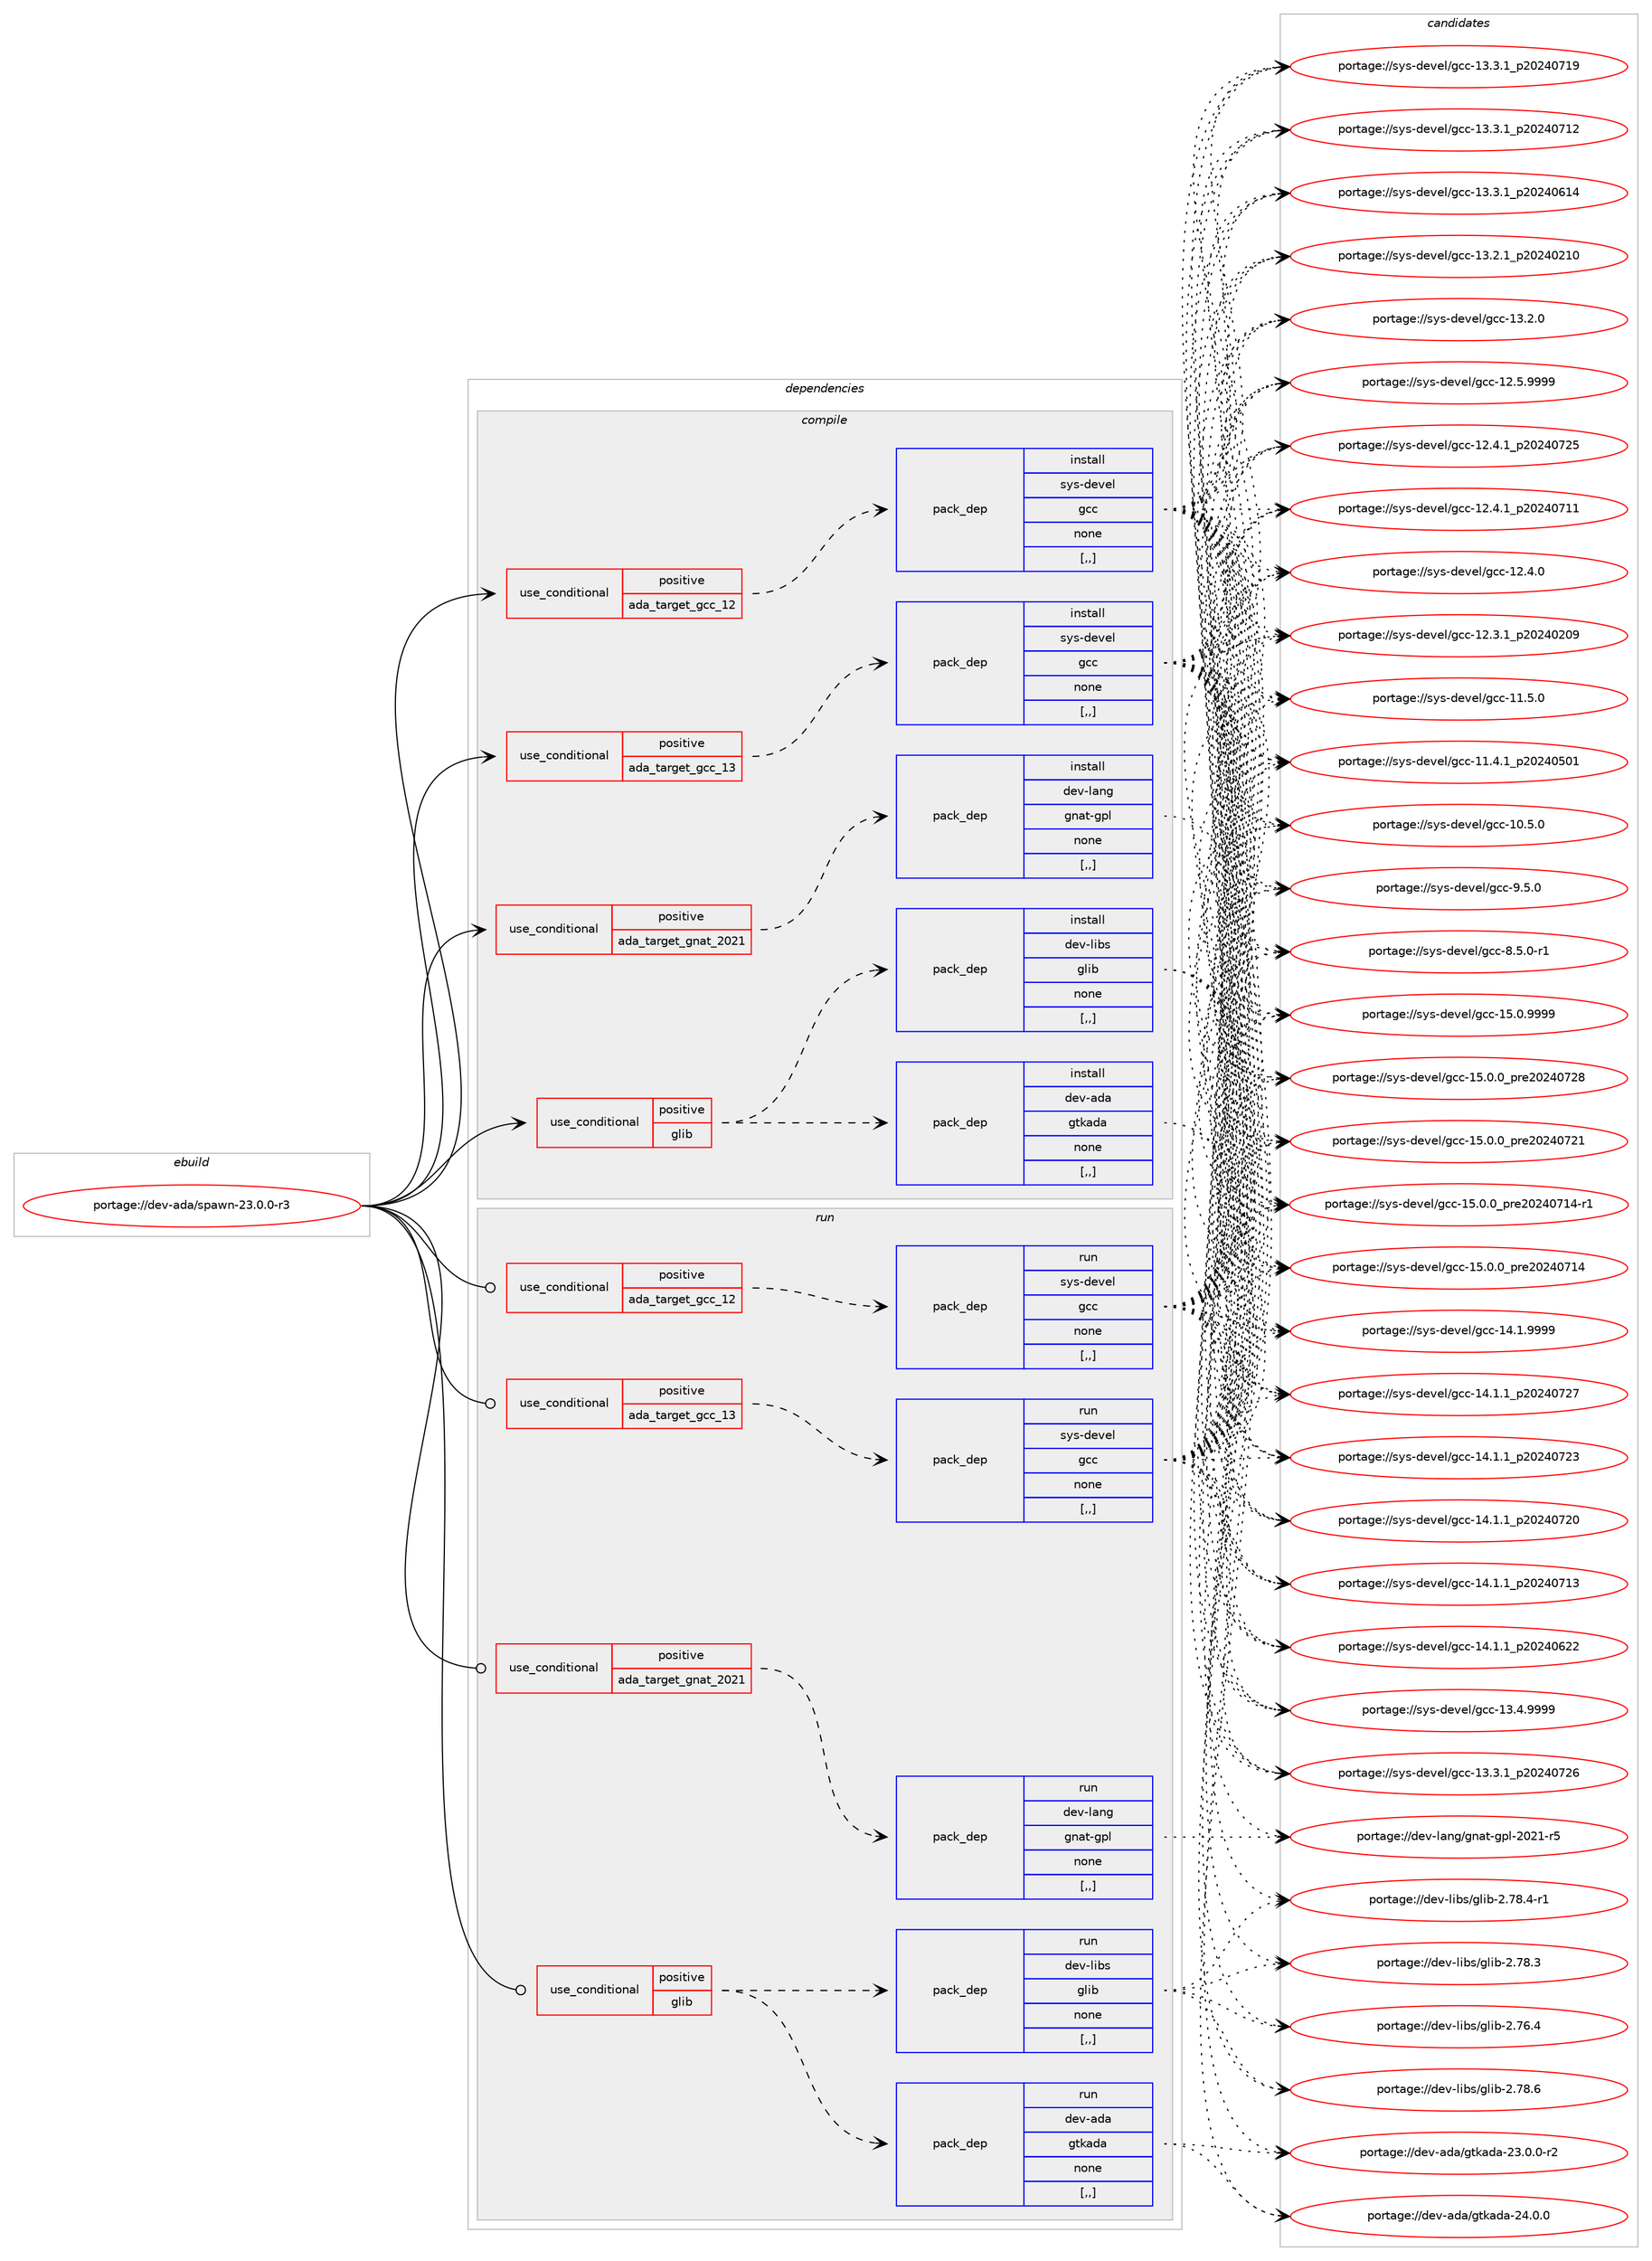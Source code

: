 digraph prolog {

# *************
# Graph options
# *************

newrank=true;
concentrate=true;
compound=true;
graph [rankdir=LR,fontname=Helvetica,fontsize=10,ranksep=1.5];#, ranksep=2.5, nodesep=0.2];
edge  [arrowhead=vee];
node  [fontname=Helvetica,fontsize=10];

# **********
# The ebuild
# **********

subgraph cluster_leftcol {
color=gray;
label=<<i>ebuild</i>>;
id [label="portage://dev-ada/spawn-23.0.0-r3", color=red, width=4, href="../dev-ada/spawn-23.0.0-r3.svg"];
}

# ****************
# The dependencies
# ****************

subgraph cluster_midcol {
color=gray;
label=<<i>dependencies</i>>;
subgraph cluster_compile {
fillcolor="#eeeeee";
style=filled;
label=<<i>compile</i>>;
subgraph cond16732 {
dependency64631 [label=<<TABLE BORDER="0" CELLBORDER="1" CELLSPACING="0" CELLPADDING="4"><TR><TD ROWSPAN="3" CELLPADDING="10">use_conditional</TD></TR><TR><TD>positive</TD></TR><TR><TD>ada_target_gcc_12</TD></TR></TABLE>>, shape=none, color=red];
subgraph pack46979 {
dependency64632 [label=<<TABLE BORDER="0" CELLBORDER="1" CELLSPACING="0" CELLPADDING="4" WIDTH="220"><TR><TD ROWSPAN="6" CELLPADDING="30">pack_dep</TD></TR><TR><TD WIDTH="110">install</TD></TR><TR><TD>sys-devel</TD></TR><TR><TD>gcc</TD></TR><TR><TD>none</TD></TR><TR><TD>[,,]</TD></TR></TABLE>>, shape=none, color=blue];
}
dependency64631:e -> dependency64632:w [weight=20,style="dashed",arrowhead="vee"];
}
id:e -> dependency64631:w [weight=20,style="solid",arrowhead="vee"];
subgraph cond16733 {
dependency64633 [label=<<TABLE BORDER="0" CELLBORDER="1" CELLSPACING="0" CELLPADDING="4"><TR><TD ROWSPAN="3" CELLPADDING="10">use_conditional</TD></TR><TR><TD>positive</TD></TR><TR><TD>ada_target_gcc_13</TD></TR></TABLE>>, shape=none, color=red];
subgraph pack46980 {
dependency64634 [label=<<TABLE BORDER="0" CELLBORDER="1" CELLSPACING="0" CELLPADDING="4" WIDTH="220"><TR><TD ROWSPAN="6" CELLPADDING="30">pack_dep</TD></TR><TR><TD WIDTH="110">install</TD></TR><TR><TD>sys-devel</TD></TR><TR><TD>gcc</TD></TR><TR><TD>none</TD></TR><TR><TD>[,,]</TD></TR></TABLE>>, shape=none, color=blue];
}
dependency64633:e -> dependency64634:w [weight=20,style="dashed",arrowhead="vee"];
}
id:e -> dependency64633:w [weight=20,style="solid",arrowhead="vee"];
subgraph cond16734 {
dependency64635 [label=<<TABLE BORDER="0" CELLBORDER="1" CELLSPACING="0" CELLPADDING="4"><TR><TD ROWSPAN="3" CELLPADDING="10">use_conditional</TD></TR><TR><TD>positive</TD></TR><TR><TD>ada_target_gnat_2021</TD></TR></TABLE>>, shape=none, color=red];
subgraph pack46981 {
dependency64636 [label=<<TABLE BORDER="0" CELLBORDER="1" CELLSPACING="0" CELLPADDING="4" WIDTH="220"><TR><TD ROWSPAN="6" CELLPADDING="30">pack_dep</TD></TR><TR><TD WIDTH="110">install</TD></TR><TR><TD>dev-lang</TD></TR><TR><TD>gnat-gpl</TD></TR><TR><TD>none</TD></TR><TR><TD>[,,]</TD></TR></TABLE>>, shape=none, color=blue];
}
dependency64635:e -> dependency64636:w [weight=20,style="dashed",arrowhead="vee"];
}
id:e -> dependency64635:w [weight=20,style="solid",arrowhead="vee"];
subgraph cond16735 {
dependency64637 [label=<<TABLE BORDER="0" CELLBORDER="1" CELLSPACING="0" CELLPADDING="4"><TR><TD ROWSPAN="3" CELLPADDING="10">use_conditional</TD></TR><TR><TD>positive</TD></TR><TR><TD>glib</TD></TR></TABLE>>, shape=none, color=red];
subgraph pack46982 {
dependency64638 [label=<<TABLE BORDER="0" CELLBORDER="1" CELLSPACING="0" CELLPADDING="4" WIDTH="220"><TR><TD ROWSPAN="6" CELLPADDING="30">pack_dep</TD></TR><TR><TD WIDTH="110">install</TD></TR><TR><TD>dev-ada</TD></TR><TR><TD>gtkada</TD></TR><TR><TD>none</TD></TR><TR><TD>[,,]</TD></TR></TABLE>>, shape=none, color=blue];
}
dependency64637:e -> dependency64638:w [weight=20,style="dashed",arrowhead="vee"];
subgraph pack46983 {
dependency64639 [label=<<TABLE BORDER="0" CELLBORDER="1" CELLSPACING="0" CELLPADDING="4" WIDTH="220"><TR><TD ROWSPAN="6" CELLPADDING="30">pack_dep</TD></TR><TR><TD WIDTH="110">install</TD></TR><TR><TD>dev-libs</TD></TR><TR><TD>glib</TD></TR><TR><TD>none</TD></TR><TR><TD>[,,]</TD></TR></TABLE>>, shape=none, color=blue];
}
dependency64637:e -> dependency64639:w [weight=20,style="dashed",arrowhead="vee"];
}
id:e -> dependency64637:w [weight=20,style="solid",arrowhead="vee"];
}
subgraph cluster_compileandrun {
fillcolor="#eeeeee";
style=filled;
label=<<i>compile and run</i>>;
}
subgraph cluster_run {
fillcolor="#eeeeee";
style=filled;
label=<<i>run</i>>;
subgraph cond16736 {
dependency64640 [label=<<TABLE BORDER="0" CELLBORDER="1" CELLSPACING="0" CELLPADDING="4"><TR><TD ROWSPAN="3" CELLPADDING="10">use_conditional</TD></TR><TR><TD>positive</TD></TR><TR><TD>ada_target_gcc_12</TD></TR></TABLE>>, shape=none, color=red];
subgraph pack46984 {
dependency64641 [label=<<TABLE BORDER="0" CELLBORDER="1" CELLSPACING="0" CELLPADDING="4" WIDTH="220"><TR><TD ROWSPAN="6" CELLPADDING="30">pack_dep</TD></TR><TR><TD WIDTH="110">run</TD></TR><TR><TD>sys-devel</TD></TR><TR><TD>gcc</TD></TR><TR><TD>none</TD></TR><TR><TD>[,,]</TD></TR></TABLE>>, shape=none, color=blue];
}
dependency64640:e -> dependency64641:w [weight=20,style="dashed",arrowhead="vee"];
}
id:e -> dependency64640:w [weight=20,style="solid",arrowhead="odot"];
subgraph cond16737 {
dependency64642 [label=<<TABLE BORDER="0" CELLBORDER="1" CELLSPACING="0" CELLPADDING="4"><TR><TD ROWSPAN="3" CELLPADDING="10">use_conditional</TD></TR><TR><TD>positive</TD></TR><TR><TD>ada_target_gcc_13</TD></TR></TABLE>>, shape=none, color=red];
subgraph pack46985 {
dependency64643 [label=<<TABLE BORDER="0" CELLBORDER="1" CELLSPACING="0" CELLPADDING="4" WIDTH="220"><TR><TD ROWSPAN="6" CELLPADDING="30">pack_dep</TD></TR><TR><TD WIDTH="110">run</TD></TR><TR><TD>sys-devel</TD></TR><TR><TD>gcc</TD></TR><TR><TD>none</TD></TR><TR><TD>[,,]</TD></TR></TABLE>>, shape=none, color=blue];
}
dependency64642:e -> dependency64643:w [weight=20,style="dashed",arrowhead="vee"];
}
id:e -> dependency64642:w [weight=20,style="solid",arrowhead="odot"];
subgraph cond16738 {
dependency64644 [label=<<TABLE BORDER="0" CELLBORDER="1" CELLSPACING="0" CELLPADDING="4"><TR><TD ROWSPAN="3" CELLPADDING="10">use_conditional</TD></TR><TR><TD>positive</TD></TR><TR><TD>ada_target_gnat_2021</TD></TR></TABLE>>, shape=none, color=red];
subgraph pack46986 {
dependency64645 [label=<<TABLE BORDER="0" CELLBORDER="1" CELLSPACING="0" CELLPADDING="4" WIDTH="220"><TR><TD ROWSPAN="6" CELLPADDING="30">pack_dep</TD></TR><TR><TD WIDTH="110">run</TD></TR><TR><TD>dev-lang</TD></TR><TR><TD>gnat-gpl</TD></TR><TR><TD>none</TD></TR><TR><TD>[,,]</TD></TR></TABLE>>, shape=none, color=blue];
}
dependency64644:e -> dependency64645:w [weight=20,style="dashed",arrowhead="vee"];
}
id:e -> dependency64644:w [weight=20,style="solid",arrowhead="odot"];
subgraph cond16739 {
dependency64646 [label=<<TABLE BORDER="0" CELLBORDER="1" CELLSPACING="0" CELLPADDING="4"><TR><TD ROWSPAN="3" CELLPADDING="10">use_conditional</TD></TR><TR><TD>positive</TD></TR><TR><TD>glib</TD></TR></TABLE>>, shape=none, color=red];
subgraph pack46987 {
dependency64647 [label=<<TABLE BORDER="0" CELLBORDER="1" CELLSPACING="0" CELLPADDING="4" WIDTH="220"><TR><TD ROWSPAN="6" CELLPADDING="30">pack_dep</TD></TR><TR><TD WIDTH="110">run</TD></TR><TR><TD>dev-ada</TD></TR><TR><TD>gtkada</TD></TR><TR><TD>none</TD></TR><TR><TD>[,,]</TD></TR></TABLE>>, shape=none, color=blue];
}
dependency64646:e -> dependency64647:w [weight=20,style="dashed",arrowhead="vee"];
subgraph pack46988 {
dependency64648 [label=<<TABLE BORDER="0" CELLBORDER="1" CELLSPACING="0" CELLPADDING="4" WIDTH="220"><TR><TD ROWSPAN="6" CELLPADDING="30">pack_dep</TD></TR><TR><TD WIDTH="110">run</TD></TR><TR><TD>dev-libs</TD></TR><TR><TD>glib</TD></TR><TR><TD>none</TD></TR><TR><TD>[,,]</TD></TR></TABLE>>, shape=none, color=blue];
}
dependency64646:e -> dependency64648:w [weight=20,style="dashed",arrowhead="vee"];
}
id:e -> dependency64646:w [weight=20,style="solid",arrowhead="odot"];
}
}

# **************
# The candidates
# **************

subgraph cluster_choices {
rank=same;
color=gray;
label=<<i>candidates</i>>;

subgraph choice46979 {
color=black;
nodesep=1;
choice1151211154510010111810110847103999945495346484657575757 [label="portage://sys-devel/gcc-15.0.9999", color=red, width=4,href="../sys-devel/gcc-15.0.9999.svg"];
choice1151211154510010111810110847103999945495346484648951121141015048505248555056 [label="portage://sys-devel/gcc-15.0.0_pre20240728", color=red, width=4,href="../sys-devel/gcc-15.0.0_pre20240728.svg"];
choice1151211154510010111810110847103999945495346484648951121141015048505248555049 [label="portage://sys-devel/gcc-15.0.0_pre20240721", color=red, width=4,href="../sys-devel/gcc-15.0.0_pre20240721.svg"];
choice11512111545100101118101108471039999454953464846489511211410150485052485549524511449 [label="portage://sys-devel/gcc-15.0.0_pre20240714-r1", color=red, width=4,href="../sys-devel/gcc-15.0.0_pre20240714-r1.svg"];
choice1151211154510010111810110847103999945495346484648951121141015048505248554952 [label="portage://sys-devel/gcc-15.0.0_pre20240714", color=red, width=4,href="../sys-devel/gcc-15.0.0_pre20240714.svg"];
choice1151211154510010111810110847103999945495246494657575757 [label="portage://sys-devel/gcc-14.1.9999", color=red, width=4,href="../sys-devel/gcc-14.1.9999.svg"];
choice1151211154510010111810110847103999945495246494649951125048505248555055 [label="portage://sys-devel/gcc-14.1.1_p20240727", color=red, width=4,href="../sys-devel/gcc-14.1.1_p20240727.svg"];
choice1151211154510010111810110847103999945495246494649951125048505248555051 [label="portage://sys-devel/gcc-14.1.1_p20240723", color=red, width=4,href="../sys-devel/gcc-14.1.1_p20240723.svg"];
choice1151211154510010111810110847103999945495246494649951125048505248555048 [label="portage://sys-devel/gcc-14.1.1_p20240720", color=red, width=4,href="../sys-devel/gcc-14.1.1_p20240720.svg"];
choice1151211154510010111810110847103999945495246494649951125048505248554951 [label="portage://sys-devel/gcc-14.1.1_p20240713", color=red, width=4,href="../sys-devel/gcc-14.1.1_p20240713.svg"];
choice1151211154510010111810110847103999945495246494649951125048505248545050 [label="portage://sys-devel/gcc-14.1.1_p20240622", color=red, width=4,href="../sys-devel/gcc-14.1.1_p20240622.svg"];
choice1151211154510010111810110847103999945495146524657575757 [label="portage://sys-devel/gcc-13.4.9999", color=red, width=4,href="../sys-devel/gcc-13.4.9999.svg"];
choice1151211154510010111810110847103999945495146514649951125048505248555054 [label="portage://sys-devel/gcc-13.3.1_p20240726", color=red, width=4,href="../sys-devel/gcc-13.3.1_p20240726.svg"];
choice1151211154510010111810110847103999945495146514649951125048505248554957 [label="portage://sys-devel/gcc-13.3.1_p20240719", color=red, width=4,href="../sys-devel/gcc-13.3.1_p20240719.svg"];
choice1151211154510010111810110847103999945495146514649951125048505248554950 [label="portage://sys-devel/gcc-13.3.1_p20240712", color=red, width=4,href="../sys-devel/gcc-13.3.1_p20240712.svg"];
choice1151211154510010111810110847103999945495146514649951125048505248544952 [label="portage://sys-devel/gcc-13.3.1_p20240614", color=red, width=4,href="../sys-devel/gcc-13.3.1_p20240614.svg"];
choice1151211154510010111810110847103999945495146504649951125048505248504948 [label="portage://sys-devel/gcc-13.2.1_p20240210", color=red, width=4,href="../sys-devel/gcc-13.2.1_p20240210.svg"];
choice1151211154510010111810110847103999945495146504648 [label="portage://sys-devel/gcc-13.2.0", color=red, width=4,href="../sys-devel/gcc-13.2.0.svg"];
choice1151211154510010111810110847103999945495046534657575757 [label="portage://sys-devel/gcc-12.5.9999", color=red, width=4,href="../sys-devel/gcc-12.5.9999.svg"];
choice1151211154510010111810110847103999945495046524649951125048505248555053 [label="portage://sys-devel/gcc-12.4.1_p20240725", color=red, width=4,href="../sys-devel/gcc-12.4.1_p20240725.svg"];
choice1151211154510010111810110847103999945495046524649951125048505248554949 [label="portage://sys-devel/gcc-12.4.1_p20240711", color=red, width=4,href="../sys-devel/gcc-12.4.1_p20240711.svg"];
choice1151211154510010111810110847103999945495046524648 [label="portage://sys-devel/gcc-12.4.0", color=red, width=4,href="../sys-devel/gcc-12.4.0.svg"];
choice1151211154510010111810110847103999945495046514649951125048505248504857 [label="portage://sys-devel/gcc-12.3.1_p20240209", color=red, width=4,href="../sys-devel/gcc-12.3.1_p20240209.svg"];
choice1151211154510010111810110847103999945494946534648 [label="portage://sys-devel/gcc-11.5.0", color=red, width=4,href="../sys-devel/gcc-11.5.0.svg"];
choice1151211154510010111810110847103999945494946524649951125048505248534849 [label="portage://sys-devel/gcc-11.4.1_p20240501", color=red, width=4,href="../sys-devel/gcc-11.4.1_p20240501.svg"];
choice1151211154510010111810110847103999945494846534648 [label="portage://sys-devel/gcc-10.5.0", color=red, width=4,href="../sys-devel/gcc-10.5.0.svg"];
choice11512111545100101118101108471039999455746534648 [label="portage://sys-devel/gcc-9.5.0", color=red, width=4,href="../sys-devel/gcc-9.5.0.svg"];
choice115121115451001011181011084710399994556465346484511449 [label="portage://sys-devel/gcc-8.5.0-r1", color=red, width=4,href="../sys-devel/gcc-8.5.0-r1.svg"];
dependency64632:e -> choice1151211154510010111810110847103999945495346484657575757:w [style=dotted,weight="100"];
dependency64632:e -> choice1151211154510010111810110847103999945495346484648951121141015048505248555056:w [style=dotted,weight="100"];
dependency64632:e -> choice1151211154510010111810110847103999945495346484648951121141015048505248555049:w [style=dotted,weight="100"];
dependency64632:e -> choice11512111545100101118101108471039999454953464846489511211410150485052485549524511449:w [style=dotted,weight="100"];
dependency64632:e -> choice1151211154510010111810110847103999945495346484648951121141015048505248554952:w [style=dotted,weight="100"];
dependency64632:e -> choice1151211154510010111810110847103999945495246494657575757:w [style=dotted,weight="100"];
dependency64632:e -> choice1151211154510010111810110847103999945495246494649951125048505248555055:w [style=dotted,weight="100"];
dependency64632:e -> choice1151211154510010111810110847103999945495246494649951125048505248555051:w [style=dotted,weight="100"];
dependency64632:e -> choice1151211154510010111810110847103999945495246494649951125048505248555048:w [style=dotted,weight="100"];
dependency64632:e -> choice1151211154510010111810110847103999945495246494649951125048505248554951:w [style=dotted,weight="100"];
dependency64632:e -> choice1151211154510010111810110847103999945495246494649951125048505248545050:w [style=dotted,weight="100"];
dependency64632:e -> choice1151211154510010111810110847103999945495146524657575757:w [style=dotted,weight="100"];
dependency64632:e -> choice1151211154510010111810110847103999945495146514649951125048505248555054:w [style=dotted,weight="100"];
dependency64632:e -> choice1151211154510010111810110847103999945495146514649951125048505248554957:w [style=dotted,weight="100"];
dependency64632:e -> choice1151211154510010111810110847103999945495146514649951125048505248554950:w [style=dotted,weight="100"];
dependency64632:e -> choice1151211154510010111810110847103999945495146514649951125048505248544952:w [style=dotted,weight="100"];
dependency64632:e -> choice1151211154510010111810110847103999945495146504649951125048505248504948:w [style=dotted,weight="100"];
dependency64632:e -> choice1151211154510010111810110847103999945495146504648:w [style=dotted,weight="100"];
dependency64632:e -> choice1151211154510010111810110847103999945495046534657575757:w [style=dotted,weight="100"];
dependency64632:e -> choice1151211154510010111810110847103999945495046524649951125048505248555053:w [style=dotted,weight="100"];
dependency64632:e -> choice1151211154510010111810110847103999945495046524649951125048505248554949:w [style=dotted,weight="100"];
dependency64632:e -> choice1151211154510010111810110847103999945495046524648:w [style=dotted,weight="100"];
dependency64632:e -> choice1151211154510010111810110847103999945495046514649951125048505248504857:w [style=dotted,weight="100"];
dependency64632:e -> choice1151211154510010111810110847103999945494946534648:w [style=dotted,weight="100"];
dependency64632:e -> choice1151211154510010111810110847103999945494946524649951125048505248534849:w [style=dotted,weight="100"];
dependency64632:e -> choice1151211154510010111810110847103999945494846534648:w [style=dotted,weight="100"];
dependency64632:e -> choice11512111545100101118101108471039999455746534648:w [style=dotted,weight="100"];
dependency64632:e -> choice115121115451001011181011084710399994556465346484511449:w [style=dotted,weight="100"];
}
subgraph choice46980 {
color=black;
nodesep=1;
choice1151211154510010111810110847103999945495346484657575757 [label="portage://sys-devel/gcc-15.0.9999", color=red, width=4,href="../sys-devel/gcc-15.0.9999.svg"];
choice1151211154510010111810110847103999945495346484648951121141015048505248555056 [label="portage://sys-devel/gcc-15.0.0_pre20240728", color=red, width=4,href="../sys-devel/gcc-15.0.0_pre20240728.svg"];
choice1151211154510010111810110847103999945495346484648951121141015048505248555049 [label="portage://sys-devel/gcc-15.0.0_pre20240721", color=red, width=4,href="../sys-devel/gcc-15.0.0_pre20240721.svg"];
choice11512111545100101118101108471039999454953464846489511211410150485052485549524511449 [label="portage://sys-devel/gcc-15.0.0_pre20240714-r1", color=red, width=4,href="../sys-devel/gcc-15.0.0_pre20240714-r1.svg"];
choice1151211154510010111810110847103999945495346484648951121141015048505248554952 [label="portage://sys-devel/gcc-15.0.0_pre20240714", color=red, width=4,href="../sys-devel/gcc-15.0.0_pre20240714.svg"];
choice1151211154510010111810110847103999945495246494657575757 [label="portage://sys-devel/gcc-14.1.9999", color=red, width=4,href="../sys-devel/gcc-14.1.9999.svg"];
choice1151211154510010111810110847103999945495246494649951125048505248555055 [label="portage://sys-devel/gcc-14.1.1_p20240727", color=red, width=4,href="../sys-devel/gcc-14.1.1_p20240727.svg"];
choice1151211154510010111810110847103999945495246494649951125048505248555051 [label="portage://sys-devel/gcc-14.1.1_p20240723", color=red, width=4,href="../sys-devel/gcc-14.1.1_p20240723.svg"];
choice1151211154510010111810110847103999945495246494649951125048505248555048 [label="portage://sys-devel/gcc-14.1.1_p20240720", color=red, width=4,href="../sys-devel/gcc-14.1.1_p20240720.svg"];
choice1151211154510010111810110847103999945495246494649951125048505248554951 [label="portage://sys-devel/gcc-14.1.1_p20240713", color=red, width=4,href="../sys-devel/gcc-14.1.1_p20240713.svg"];
choice1151211154510010111810110847103999945495246494649951125048505248545050 [label="portage://sys-devel/gcc-14.1.1_p20240622", color=red, width=4,href="../sys-devel/gcc-14.1.1_p20240622.svg"];
choice1151211154510010111810110847103999945495146524657575757 [label="portage://sys-devel/gcc-13.4.9999", color=red, width=4,href="../sys-devel/gcc-13.4.9999.svg"];
choice1151211154510010111810110847103999945495146514649951125048505248555054 [label="portage://sys-devel/gcc-13.3.1_p20240726", color=red, width=4,href="../sys-devel/gcc-13.3.1_p20240726.svg"];
choice1151211154510010111810110847103999945495146514649951125048505248554957 [label="portage://sys-devel/gcc-13.3.1_p20240719", color=red, width=4,href="../sys-devel/gcc-13.3.1_p20240719.svg"];
choice1151211154510010111810110847103999945495146514649951125048505248554950 [label="portage://sys-devel/gcc-13.3.1_p20240712", color=red, width=4,href="../sys-devel/gcc-13.3.1_p20240712.svg"];
choice1151211154510010111810110847103999945495146514649951125048505248544952 [label="portage://sys-devel/gcc-13.3.1_p20240614", color=red, width=4,href="../sys-devel/gcc-13.3.1_p20240614.svg"];
choice1151211154510010111810110847103999945495146504649951125048505248504948 [label="portage://sys-devel/gcc-13.2.1_p20240210", color=red, width=4,href="../sys-devel/gcc-13.2.1_p20240210.svg"];
choice1151211154510010111810110847103999945495146504648 [label="portage://sys-devel/gcc-13.2.0", color=red, width=4,href="../sys-devel/gcc-13.2.0.svg"];
choice1151211154510010111810110847103999945495046534657575757 [label="portage://sys-devel/gcc-12.5.9999", color=red, width=4,href="../sys-devel/gcc-12.5.9999.svg"];
choice1151211154510010111810110847103999945495046524649951125048505248555053 [label="portage://sys-devel/gcc-12.4.1_p20240725", color=red, width=4,href="../sys-devel/gcc-12.4.1_p20240725.svg"];
choice1151211154510010111810110847103999945495046524649951125048505248554949 [label="portage://sys-devel/gcc-12.4.1_p20240711", color=red, width=4,href="../sys-devel/gcc-12.4.1_p20240711.svg"];
choice1151211154510010111810110847103999945495046524648 [label="portage://sys-devel/gcc-12.4.0", color=red, width=4,href="../sys-devel/gcc-12.4.0.svg"];
choice1151211154510010111810110847103999945495046514649951125048505248504857 [label="portage://sys-devel/gcc-12.3.1_p20240209", color=red, width=4,href="../sys-devel/gcc-12.3.1_p20240209.svg"];
choice1151211154510010111810110847103999945494946534648 [label="portage://sys-devel/gcc-11.5.0", color=red, width=4,href="../sys-devel/gcc-11.5.0.svg"];
choice1151211154510010111810110847103999945494946524649951125048505248534849 [label="portage://sys-devel/gcc-11.4.1_p20240501", color=red, width=4,href="../sys-devel/gcc-11.4.1_p20240501.svg"];
choice1151211154510010111810110847103999945494846534648 [label="portage://sys-devel/gcc-10.5.0", color=red, width=4,href="../sys-devel/gcc-10.5.0.svg"];
choice11512111545100101118101108471039999455746534648 [label="portage://sys-devel/gcc-9.5.0", color=red, width=4,href="../sys-devel/gcc-9.5.0.svg"];
choice115121115451001011181011084710399994556465346484511449 [label="portage://sys-devel/gcc-8.5.0-r1", color=red, width=4,href="../sys-devel/gcc-8.5.0-r1.svg"];
dependency64634:e -> choice1151211154510010111810110847103999945495346484657575757:w [style=dotted,weight="100"];
dependency64634:e -> choice1151211154510010111810110847103999945495346484648951121141015048505248555056:w [style=dotted,weight="100"];
dependency64634:e -> choice1151211154510010111810110847103999945495346484648951121141015048505248555049:w [style=dotted,weight="100"];
dependency64634:e -> choice11512111545100101118101108471039999454953464846489511211410150485052485549524511449:w [style=dotted,weight="100"];
dependency64634:e -> choice1151211154510010111810110847103999945495346484648951121141015048505248554952:w [style=dotted,weight="100"];
dependency64634:e -> choice1151211154510010111810110847103999945495246494657575757:w [style=dotted,weight="100"];
dependency64634:e -> choice1151211154510010111810110847103999945495246494649951125048505248555055:w [style=dotted,weight="100"];
dependency64634:e -> choice1151211154510010111810110847103999945495246494649951125048505248555051:w [style=dotted,weight="100"];
dependency64634:e -> choice1151211154510010111810110847103999945495246494649951125048505248555048:w [style=dotted,weight="100"];
dependency64634:e -> choice1151211154510010111810110847103999945495246494649951125048505248554951:w [style=dotted,weight="100"];
dependency64634:e -> choice1151211154510010111810110847103999945495246494649951125048505248545050:w [style=dotted,weight="100"];
dependency64634:e -> choice1151211154510010111810110847103999945495146524657575757:w [style=dotted,weight="100"];
dependency64634:e -> choice1151211154510010111810110847103999945495146514649951125048505248555054:w [style=dotted,weight="100"];
dependency64634:e -> choice1151211154510010111810110847103999945495146514649951125048505248554957:w [style=dotted,weight="100"];
dependency64634:e -> choice1151211154510010111810110847103999945495146514649951125048505248554950:w [style=dotted,weight="100"];
dependency64634:e -> choice1151211154510010111810110847103999945495146514649951125048505248544952:w [style=dotted,weight="100"];
dependency64634:e -> choice1151211154510010111810110847103999945495146504649951125048505248504948:w [style=dotted,weight="100"];
dependency64634:e -> choice1151211154510010111810110847103999945495146504648:w [style=dotted,weight="100"];
dependency64634:e -> choice1151211154510010111810110847103999945495046534657575757:w [style=dotted,weight="100"];
dependency64634:e -> choice1151211154510010111810110847103999945495046524649951125048505248555053:w [style=dotted,weight="100"];
dependency64634:e -> choice1151211154510010111810110847103999945495046524649951125048505248554949:w [style=dotted,weight="100"];
dependency64634:e -> choice1151211154510010111810110847103999945495046524648:w [style=dotted,weight="100"];
dependency64634:e -> choice1151211154510010111810110847103999945495046514649951125048505248504857:w [style=dotted,weight="100"];
dependency64634:e -> choice1151211154510010111810110847103999945494946534648:w [style=dotted,weight="100"];
dependency64634:e -> choice1151211154510010111810110847103999945494946524649951125048505248534849:w [style=dotted,weight="100"];
dependency64634:e -> choice1151211154510010111810110847103999945494846534648:w [style=dotted,weight="100"];
dependency64634:e -> choice11512111545100101118101108471039999455746534648:w [style=dotted,weight="100"];
dependency64634:e -> choice115121115451001011181011084710399994556465346484511449:w [style=dotted,weight="100"];
}
subgraph choice46981 {
color=black;
nodesep=1;
choice100101118451089711010347103110971164510311210845504850494511453 [label="portage://dev-lang/gnat-gpl-2021-r5", color=red, width=4,href="../dev-lang/gnat-gpl-2021-r5.svg"];
dependency64636:e -> choice100101118451089711010347103110971164510311210845504850494511453:w [style=dotted,weight="100"];
}
subgraph choice46982 {
color=black;
nodesep=1;
choice10010111845971009747103116107971009745505246484648 [label="portage://dev-ada/gtkada-24.0.0", color=red, width=4,href="../dev-ada/gtkada-24.0.0.svg"];
choice100101118459710097471031161079710097455051464846484511450 [label="portage://dev-ada/gtkada-23.0.0-r2", color=red, width=4,href="../dev-ada/gtkada-23.0.0-r2.svg"];
dependency64638:e -> choice10010111845971009747103116107971009745505246484648:w [style=dotted,weight="100"];
dependency64638:e -> choice100101118459710097471031161079710097455051464846484511450:w [style=dotted,weight="100"];
}
subgraph choice46983 {
color=black;
nodesep=1;
choice1001011184510810598115471031081059845504655564654 [label="portage://dev-libs/glib-2.78.6", color=red, width=4,href="../dev-libs/glib-2.78.6.svg"];
choice10010111845108105981154710310810598455046555646524511449 [label="portage://dev-libs/glib-2.78.4-r1", color=red, width=4,href="../dev-libs/glib-2.78.4-r1.svg"];
choice1001011184510810598115471031081059845504655564651 [label="portage://dev-libs/glib-2.78.3", color=red, width=4,href="../dev-libs/glib-2.78.3.svg"];
choice1001011184510810598115471031081059845504655544652 [label="portage://dev-libs/glib-2.76.4", color=red, width=4,href="../dev-libs/glib-2.76.4.svg"];
dependency64639:e -> choice1001011184510810598115471031081059845504655564654:w [style=dotted,weight="100"];
dependency64639:e -> choice10010111845108105981154710310810598455046555646524511449:w [style=dotted,weight="100"];
dependency64639:e -> choice1001011184510810598115471031081059845504655564651:w [style=dotted,weight="100"];
dependency64639:e -> choice1001011184510810598115471031081059845504655544652:w [style=dotted,weight="100"];
}
subgraph choice46984 {
color=black;
nodesep=1;
choice1151211154510010111810110847103999945495346484657575757 [label="portage://sys-devel/gcc-15.0.9999", color=red, width=4,href="../sys-devel/gcc-15.0.9999.svg"];
choice1151211154510010111810110847103999945495346484648951121141015048505248555056 [label="portage://sys-devel/gcc-15.0.0_pre20240728", color=red, width=4,href="../sys-devel/gcc-15.0.0_pre20240728.svg"];
choice1151211154510010111810110847103999945495346484648951121141015048505248555049 [label="portage://sys-devel/gcc-15.0.0_pre20240721", color=red, width=4,href="../sys-devel/gcc-15.0.0_pre20240721.svg"];
choice11512111545100101118101108471039999454953464846489511211410150485052485549524511449 [label="portage://sys-devel/gcc-15.0.0_pre20240714-r1", color=red, width=4,href="../sys-devel/gcc-15.0.0_pre20240714-r1.svg"];
choice1151211154510010111810110847103999945495346484648951121141015048505248554952 [label="portage://sys-devel/gcc-15.0.0_pre20240714", color=red, width=4,href="../sys-devel/gcc-15.0.0_pre20240714.svg"];
choice1151211154510010111810110847103999945495246494657575757 [label="portage://sys-devel/gcc-14.1.9999", color=red, width=4,href="../sys-devel/gcc-14.1.9999.svg"];
choice1151211154510010111810110847103999945495246494649951125048505248555055 [label="portage://sys-devel/gcc-14.1.1_p20240727", color=red, width=4,href="../sys-devel/gcc-14.1.1_p20240727.svg"];
choice1151211154510010111810110847103999945495246494649951125048505248555051 [label="portage://sys-devel/gcc-14.1.1_p20240723", color=red, width=4,href="../sys-devel/gcc-14.1.1_p20240723.svg"];
choice1151211154510010111810110847103999945495246494649951125048505248555048 [label="portage://sys-devel/gcc-14.1.1_p20240720", color=red, width=4,href="../sys-devel/gcc-14.1.1_p20240720.svg"];
choice1151211154510010111810110847103999945495246494649951125048505248554951 [label="portage://sys-devel/gcc-14.1.1_p20240713", color=red, width=4,href="../sys-devel/gcc-14.1.1_p20240713.svg"];
choice1151211154510010111810110847103999945495246494649951125048505248545050 [label="portage://sys-devel/gcc-14.1.1_p20240622", color=red, width=4,href="../sys-devel/gcc-14.1.1_p20240622.svg"];
choice1151211154510010111810110847103999945495146524657575757 [label="portage://sys-devel/gcc-13.4.9999", color=red, width=4,href="../sys-devel/gcc-13.4.9999.svg"];
choice1151211154510010111810110847103999945495146514649951125048505248555054 [label="portage://sys-devel/gcc-13.3.1_p20240726", color=red, width=4,href="../sys-devel/gcc-13.3.1_p20240726.svg"];
choice1151211154510010111810110847103999945495146514649951125048505248554957 [label="portage://sys-devel/gcc-13.3.1_p20240719", color=red, width=4,href="../sys-devel/gcc-13.3.1_p20240719.svg"];
choice1151211154510010111810110847103999945495146514649951125048505248554950 [label="portage://sys-devel/gcc-13.3.1_p20240712", color=red, width=4,href="../sys-devel/gcc-13.3.1_p20240712.svg"];
choice1151211154510010111810110847103999945495146514649951125048505248544952 [label="portage://sys-devel/gcc-13.3.1_p20240614", color=red, width=4,href="../sys-devel/gcc-13.3.1_p20240614.svg"];
choice1151211154510010111810110847103999945495146504649951125048505248504948 [label="portage://sys-devel/gcc-13.2.1_p20240210", color=red, width=4,href="../sys-devel/gcc-13.2.1_p20240210.svg"];
choice1151211154510010111810110847103999945495146504648 [label="portage://sys-devel/gcc-13.2.0", color=red, width=4,href="../sys-devel/gcc-13.2.0.svg"];
choice1151211154510010111810110847103999945495046534657575757 [label="portage://sys-devel/gcc-12.5.9999", color=red, width=4,href="../sys-devel/gcc-12.5.9999.svg"];
choice1151211154510010111810110847103999945495046524649951125048505248555053 [label="portage://sys-devel/gcc-12.4.1_p20240725", color=red, width=4,href="../sys-devel/gcc-12.4.1_p20240725.svg"];
choice1151211154510010111810110847103999945495046524649951125048505248554949 [label="portage://sys-devel/gcc-12.4.1_p20240711", color=red, width=4,href="../sys-devel/gcc-12.4.1_p20240711.svg"];
choice1151211154510010111810110847103999945495046524648 [label="portage://sys-devel/gcc-12.4.0", color=red, width=4,href="../sys-devel/gcc-12.4.0.svg"];
choice1151211154510010111810110847103999945495046514649951125048505248504857 [label="portage://sys-devel/gcc-12.3.1_p20240209", color=red, width=4,href="../sys-devel/gcc-12.3.1_p20240209.svg"];
choice1151211154510010111810110847103999945494946534648 [label="portage://sys-devel/gcc-11.5.0", color=red, width=4,href="../sys-devel/gcc-11.5.0.svg"];
choice1151211154510010111810110847103999945494946524649951125048505248534849 [label="portage://sys-devel/gcc-11.4.1_p20240501", color=red, width=4,href="../sys-devel/gcc-11.4.1_p20240501.svg"];
choice1151211154510010111810110847103999945494846534648 [label="portage://sys-devel/gcc-10.5.0", color=red, width=4,href="../sys-devel/gcc-10.5.0.svg"];
choice11512111545100101118101108471039999455746534648 [label="portage://sys-devel/gcc-9.5.0", color=red, width=4,href="../sys-devel/gcc-9.5.0.svg"];
choice115121115451001011181011084710399994556465346484511449 [label="portage://sys-devel/gcc-8.5.0-r1", color=red, width=4,href="../sys-devel/gcc-8.5.0-r1.svg"];
dependency64641:e -> choice1151211154510010111810110847103999945495346484657575757:w [style=dotted,weight="100"];
dependency64641:e -> choice1151211154510010111810110847103999945495346484648951121141015048505248555056:w [style=dotted,weight="100"];
dependency64641:e -> choice1151211154510010111810110847103999945495346484648951121141015048505248555049:w [style=dotted,weight="100"];
dependency64641:e -> choice11512111545100101118101108471039999454953464846489511211410150485052485549524511449:w [style=dotted,weight="100"];
dependency64641:e -> choice1151211154510010111810110847103999945495346484648951121141015048505248554952:w [style=dotted,weight="100"];
dependency64641:e -> choice1151211154510010111810110847103999945495246494657575757:w [style=dotted,weight="100"];
dependency64641:e -> choice1151211154510010111810110847103999945495246494649951125048505248555055:w [style=dotted,weight="100"];
dependency64641:e -> choice1151211154510010111810110847103999945495246494649951125048505248555051:w [style=dotted,weight="100"];
dependency64641:e -> choice1151211154510010111810110847103999945495246494649951125048505248555048:w [style=dotted,weight="100"];
dependency64641:e -> choice1151211154510010111810110847103999945495246494649951125048505248554951:w [style=dotted,weight="100"];
dependency64641:e -> choice1151211154510010111810110847103999945495246494649951125048505248545050:w [style=dotted,weight="100"];
dependency64641:e -> choice1151211154510010111810110847103999945495146524657575757:w [style=dotted,weight="100"];
dependency64641:e -> choice1151211154510010111810110847103999945495146514649951125048505248555054:w [style=dotted,weight="100"];
dependency64641:e -> choice1151211154510010111810110847103999945495146514649951125048505248554957:w [style=dotted,weight="100"];
dependency64641:e -> choice1151211154510010111810110847103999945495146514649951125048505248554950:w [style=dotted,weight="100"];
dependency64641:e -> choice1151211154510010111810110847103999945495146514649951125048505248544952:w [style=dotted,weight="100"];
dependency64641:e -> choice1151211154510010111810110847103999945495146504649951125048505248504948:w [style=dotted,weight="100"];
dependency64641:e -> choice1151211154510010111810110847103999945495146504648:w [style=dotted,weight="100"];
dependency64641:e -> choice1151211154510010111810110847103999945495046534657575757:w [style=dotted,weight="100"];
dependency64641:e -> choice1151211154510010111810110847103999945495046524649951125048505248555053:w [style=dotted,weight="100"];
dependency64641:e -> choice1151211154510010111810110847103999945495046524649951125048505248554949:w [style=dotted,weight="100"];
dependency64641:e -> choice1151211154510010111810110847103999945495046524648:w [style=dotted,weight="100"];
dependency64641:e -> choice1151211154510010111810110847103999945495046514649951125048505248504857:w [style=dotted,weight="100"];
dependency64641:e -> choice1151211154510010111810110847103999945494946534648:w [style=dotted,weight="100"];
dependency64641:e -> choice1151211154510010111810110847103999945494946524649951125048505248534849:w [style=dotted,weight="100"];
dependency64641:e -> choice1151211154510010111810110847103999945494846534648:w [style=dotted,weight="100"];
dependency64641:e -> choice11512111545100101118101108471039999455746534648:w [style=dotted,weight="100"];
dependency64641:e -> choice115121115451001011181011084710399994556465346484511449:w [style=dotted,weight="100"];
}
subgraph choice46985 {
color=black;
nodesep=1;
choice1151211154510010111810110847103999945495346484657575757 [label="portage://sys-devel/gcc-15.0.9999", color=red, width=4,href="../sys-devel/gcc-15.0.9999.svg"];
choice1151211154510010111810110847103999945495346484648951121141015048505248555056 [label="portage://sys-devel/gcc-15.0.0_pre20240728", color=red, width=4,href="../sys-devel/gcc-15.0.0_pre20240728.svg"];
choice1151211154510010111810110847103999945495346484648951121141015048505248555049 [label="portage://sys-devel/gcc-15.0.0_pre20240721", color=red, width=4,href="../sys-devel/gcc-15.0.0_pre20240721.svg"];
choice11512111545100101118101108471039999454953464846489511211410150485052485549524511449 [label="portage://sys-devel/gcc-15.0.0_pre20240714-r1", color=red, width=4,href="../sys-devel/gcc-15.0.0_pre20240714-r1.svg"];
choice1151211154510010111810110847103999945495346484648951121141015048505248554952 [label="portage://sys-devel/gcc-15.0.0_pre20240714", color=red, width=4,href="../sys-devel/gcc-15.0.0_pre20240714.svg"];
choice1151211154510010111810110847103999945495246494657575757 [label="portage://sys-devel/gcc-14.1.9999", color=red, width=4,href="../sys-devel/gcc-14.1.9999.svg"];
choice1151211154510010111810110847103999945495246494649951125048505248555055 [label="portage://sys-devel/gcc-14.1.1_p20240727", color=red, width=4,href="../sys-devel/gcc-14.1.1_p20240727.svg"];
choice1151211154510010111810110847103999945495246494649951125048505248555051 [label="portage://sys-devel/gcc-14.1.1_p20240723", color=red, width=4,href="../sys-devel/gcc-14.1.1_p20240723.svg"];
choice1151211154510010111810110847103999945495246494649951125048505248555048 [label="portage://sys-devel/gcc-14.1.1_p20240720", color=red, width=4,href="../sys-devel/gcc-14.1.1_p20240720.svg"];
choice1151211154510010111810110847103999945495246494649951125048505248554951 [label="portage://sys-devel/gcc-14.1.1_p20240713", color=red, width=4,href="../sys-devel/gcc-14.1.1_p20240713.svg"];
choice1151211154510010111810110847103999945495246494649951125048505248545050 [label="portage://sys-devel/gcc-14.1.1_p20240622", color=red, width=4,href="../sys-devel/gcc-14.1.1_p20240622.svg"];
choice1151211154510010111810110847103999945495146524657575757 [label="portage://sys-devel/gcc-13.4.9999", color=red, width=4,href="../sys-devel/gcc-13.4.9999.svg"];
choice1151211154510010111810110847103999945495146514649951125048505248555054 [label="portage://sys-devel/gcc-13.3.1_p20240726", color=red, width=4,href="../sys-devel/gcc-13.3.1_p20240726.svg"];
choice1151211154510010111810110847103999945495146514649951125048505248554957 [label="portage://sys-devel/gcc-13.3.1_p20240719", color=red, width=4,href="../sys-devel/gcc-13.3.1_p20240719.svg"];
choice1151211154510010111810110847103999945495146514649951125048505248554950 [label="portage://sys-devel/gcc-13.3.1_p20240712", color=red, width=4,href="../sys-devel/gcc-13.3.1_p20240712.svg"];
choice1151211154510010111810110847103999945495146514649951125048505248544952 [label="portage://sys-devel/gcc-13.3.1_p20240614", color=red, width=4,href="../sys-devel/gcc-13.3.1_p20240614.svg"];
choice1151211154510010111810110847103999945495146504649951125048505248504948 [label="portage://sys-devel/gcc-13.2.1_p20240210", color=red, width=4,href="../sys-devel/gcc-13.2.1_p20240210.svg"];
choice1151211154510010111810110847103999945495146504648 [label="portage://sys-devel/gcc-13.2.0", color=red, width=4,href="../sys-devel/gcc-13.2.0.svg"];
choice1151211154510010111810110847103999945495046534657575757 [label="portage://sys-devel/gcc-12.5.9999", color=red, width=4,href="../sys-devel/gcc-12.5.9999.svg"];
choice1151211154510010111810110847103999945495046524649951125048505248555053 [label="portage://sys-devel/gcc-12.4.1_p20240725", color=red, width=4,href="../sys-devel/gcc-12.4.1_p20240725.svg"];
choice1151211154510010111810110847103999945495046524649951125048505248554949 [label="portage://sys-devel/gcc-12.4.1_p20240711", color=red, width=4,href="../sys-devel/gcc-12.4.1_p20240711.svg"];
choice1151211154510010111810110847103999945495046524648 [label="portage://sys-devel/gcc-12.4.0", color=red, width=4,href="../sys-devel/gcc-12.4.0.svg"];
choice1151211154510010111810110847103999945495046514649951125048505248504857 [label="portage://sys-devel/gcc-12.3.1_p20240209", color=red, width=4,href="../sys-devel/gcc-12.3.1_p20240209.svg"];
choice1151211154510010111810110847103999945494946534648 [label="portage://sys-devel/gcc-11.5.0", color=red, width=4,href="../sys-devel/gcc-11.5.0.svg"];
choice1151211154510010111810110847103999945494946524649951125048505248534849 [label="portage://sys-devel/gcc-11.4.1_p20240501", color=red, width=4,href="../sys-devel/gcc-11.4.1_p20240501.svg"];
choice1151211154510010111810110847103999945494846534648 [label="portage://sys-devel/gcc-10.5.0", color=red, width=4,href="../sys-devel/gcc-10.5.0.svg"];
choice11512111545100101118101108471039999455746534648 [label="portage://sys-devel/gcc-9.5.0", color=red, width=4,href="../sys-devel/gcc-9.5.0.svg"];
choice115121115451001011181011084710399994556465346484511449 [label="portage://sys-devel/gcc-8.5.0-r1", color=red, width=4,href="../sys-devel/gcc-8.5.0-r1.svg"];
dependency64643:e -> choice1151211154510010111810110847103999945495346484657575757:w [style=dotted,weight="100"];
dependency64643:e -> choice1151211154510010111810110847103999945495346484648951121141015048505248555056:w [style=dotted,weight="100"];
dependency64643:e -> choice1151211154510010111810110847103999945495346484648951121141015048505248555049:w [style=dotted,weight="100"];
dependency64643:e -> choice11512111545100101118101108471039999454953464846489511211410150485052485549524511449:w [style=dotted,weight="100"];
dependency64643:e -> choice1151211154510010111810110847103999945495346484648951121141015048505248554952:w [style=dotted,weight="100"];
dependency64643:e -> choice1151211154510010111810110847103999945495246494657575757:w [style=dotted,weight="100"];
dependency64643:e -> choice1151211154510010111810110847103999945495246494649951125048505248555055:w [style=dotted,weight="100"];
dependency64643:e -> choice1151211154510010111810110847103999945495246494649951125048505248555051:w [style=dotted,weight="100"];
dependency64643:e -> choice1151211154510010111810110847103999945495246494649951125048505248555048:w [style=dotted,weight="100"];
dependency64643:e -> choice1151211154510010111810110847103999945495246494649951125048505248554951:w [style=dotted,weight="100"];
dependency64643:e -> choice1151211154510010111810110847103999945495246494649951125048505248545050:w [style=dotted,weight="100"];
dependency64643:e -> choice1151211154510010111810110847103999945495146524657575757:w [style=dotted,weight="100"];
dependency64643:e -> choice1151211154510010111810110847103999945495146514649951125048505248555054:w [style=dotted,weight="100"];
dependency64643:e -> choice1151211154510010111810110847103999945495146514649951125048505248554957:w [style=dotted,weight="100"];
dependency64643:e -> choice1151211154510010111810110847103999945495146514649951125048505248554950:w [style=dotted,weight="100"];
dependency64643:e -> choice1151211154510010111810110847103999945495146514649951125048505248544952:w [style=dotted,weight="100"];
dependency64643:e -> choice1151211154510010111810110847103999945495146504649951125048505248504948:w [style=dotted,weight="100"];
dependency64643:e -> choice1151211154510010111810110847103999945495146504648:w [style=dotted,weight="100"];
dependency64643:e -> choice1151211154510010111810110847103999945495046534657575757:w [style=dotted,weight="100"];
dependency64643:e -> choice1151211154510010111810110847103999945495046524649951125048505248555053:w [style=dotted,weight="100"];
dependency64643:e -> choice1151211154510010111810110847103999945495046524649951125048505248554949:w [style=dotted,weight="100"];
dependency64643:e -> choice1151211154510010111810110847103999945495046524648:w [style=dotted,weight="100"];
dependency64643:e -> choice1151211154510010111810110847103999945495046514649951125048505248504857:w [style=dotted,weight="100"];
dependency64643:e -> choice1151211154510010111810110847103999945494946534648:w [style=dotted,weight="100"];
dependency64643:e -> choice1151211154510010111810110847103999945494946524649951125048505248534849:w [style=dotted,weight="100"];
dependency64643:e -> choice1151211154510010111810110847103999945494846534648:w [style=dotted,weight="100"];
dependency64643:e -> choice11512111545100101118101108471039999455746534648:w [style=dotted,weight="100"];
dependency64643:e -> choice115121115451001011181011084710399994556465346484511449:w [style=dotted,weight="100"];
}
subgraph choice46986 {
color=black;
nodesep=1;
choice100101118451089711010347103110971164510311210845504850494511453 [label="portage://dev-lang/gnat-gpl-2021-r5", color=red, width=4,href="../dev-lang/gnat-gpl-2021-r5.svg"];
dependency64645:e -> choice100101118451089711010347103110971164510311210845504850494511453:w [style=dotted,weight="100"];
}
subgraph choice46987 {
color=black;
nodesep=1;
choice10010111845971009747103116107971009745505246484648 [label="portage://dev-ada/gtkada-24.0.0", color=red, width=4,href="../dev-ada/gtkada-24.0.0.svg"];
choice100101118459710097471031161079710097455051464846484511450 [label="portage://dev-ada/gtkada-23.0.0-r2", color=red, width=4,href="../dev-ada/gtkada-23.0.0-r2.svg"];
dependency64647:e -> choice10010111845971009747103116107971009745505246484648:w [style=dotted,weight="100"];
dependency64647:e -> choice100101118459710097471031161079710097455051464846484511450:w [style=dotted,weight="100"];
}
subgraph choice46988 {
color=black;
nodesep=1;
choice1001011184510810598115471031081059845504655564654 [label="portage://dev-libs/glib-2.78.6", color=red, width=4,href="../dev-libs/glib-2.78.6.svg"];
choice10010111845108105981154710310810598455046555646524511449 [label="portage://dev-libs/glib-2.78.4-r1", color=red, width=4,href="../dev-libs/glib-2.78.4-r1.svg"];
choice1001011184510810598115471031081059845504655564651 [label="portage://dev-libs/glib-2.78.3", color=red, width=4,href="../dev-libs/glib-2.78.3.svg"];
choice1001011184510810598115471031081059845504655544652 [label="portage://dev-libs/glib-2.76.4", color=red, width=4,href="../dev-libs/glib-2.76.4.svg"];
dependency64648:e -> choice1001011184510810598115471031081059845504655564654:w [style=dotted,weight="100"];
dependency64648:e -> choice10010111845108105981154710310810598455046555646524511449:w [style=dotted,weight="100"];
dependency64648:e -> choice1001011184510810598115471031081059845504655564651:w [style=dotted,weight="100"];
dependency64648:e -> choice1001011184510810598115471031081059845504655544652:w [style=dotted,weight="100"];
}
}

}
